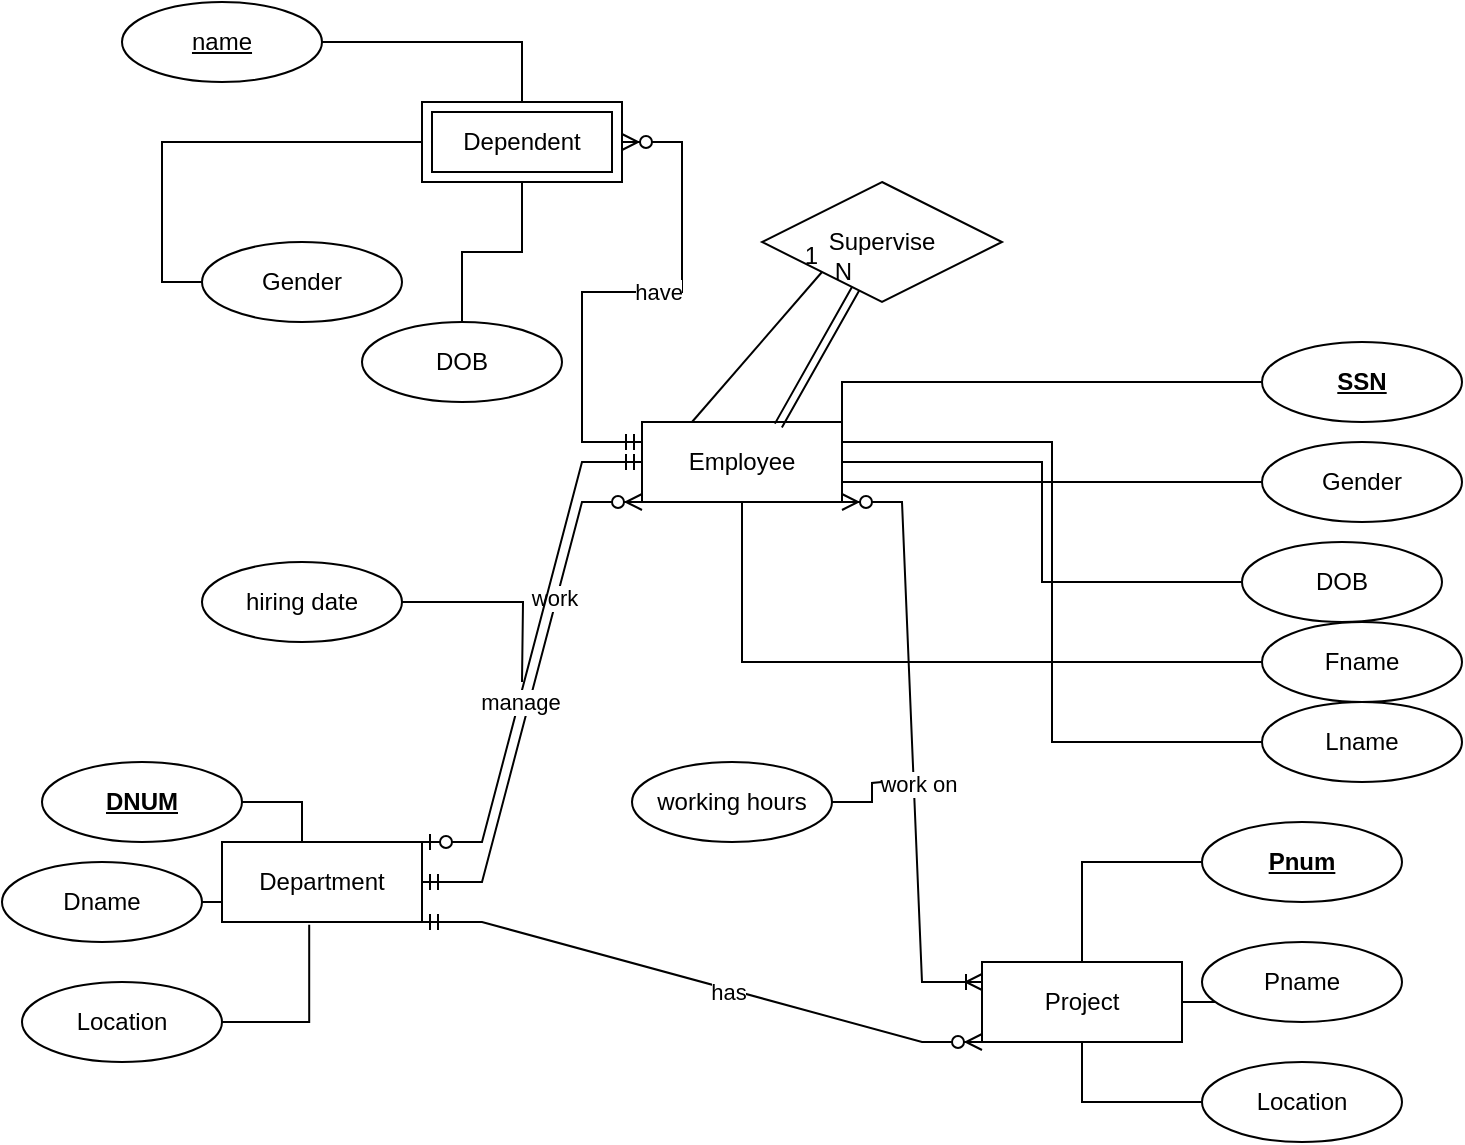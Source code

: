 <mxfile version="28.0.3">
  <diagram name="Page-1" id="mAvck4eln_kIOhsFe7vk">
    <mxGraphModel dx="1281" dy="1714" grid="1" gridSize="10" guides="1" tooltips="1" connect="1" arrows="1" fold="1" page="1" pageScale="1" pageWidth="850" pageHeight="1100" math="0" shadow="0">
      <root>
        <mxCell id="0" />
        <mxCell id="1" parent="0" />
        <mxCell id="8D5wpEnWxcNjc1rN4_bp-1" value="Employee" style="whiteSpace=wrap;html=1;align=center;" parent="1" vertex="1">
          <mxGeometry x="430" y="200" width="100" height="40" as="geometry" />
        </mxCell>
        <mxCell id="8D5wpEnWxcNjc1rN4_bp-2" value="Department" style="whiteSpace=wrap;html=1;align=center;" parent="1" vertex="1">
          <mxGeometry x="220" y="410" width="100" height="40" as="geometry" />
        </mxCell>
        <mxCell id="8D5wpEnWxcNjc1rN4_bp-55" style="edgeStyle=orthogonalEdgeStyle;rounded=0;orthogonalLoop=1;jettySize=auto;html=1;exitX=0;exitY=0.5;exitDx=0;exitDy=0;entryX=1;entryY=0.25;entryDx=0;entryDy=0;endArrow=none;endFill=0;" parent="1" source="8D5wpEnWxcNjc1rN4_bp-4" target="8D5wpEnWxcNjc1rN4_bp-1" edge="1">
          <mxGeometry relative="1" as="geometry" />
        </mxCell>
        <mxCell id="8D5wpEnWxcNjc1rN4_bp-4" value="Gender" style="ellipse;whiteSpace=wrap;html=1;align=center;" parent="1" vertex="1">
          <mxGeometry x="740" y="210" width="100" height="40" as="geometry" />
        </mxCell>
        <mxCell id="8D5wpEnWxcNjc1rN4_bp-56" style="edgeStyle=orthogonalEdgeStyle;rounded=0;orthogonalLoop=1;jettySize=auto;html=1;exitX=0;exitY=0.5;exitDx=0;exitDy=0;entryX=1;entryY=0.5;entryDx=0;entryDy=0;endArrow=none;endFill=0;" parent="1" source="8D5wpEnWxcNjc1rN4_bp-5" target="8D5wpEnWxcNjc1rN4_bp-1" edge="1">
          <mxGeometry relative="1" as="geometry" />
        </mxCell>
        <mxCell id="8D5wpEnWxcNjc1rN4_bp-5" value="DOB" style="ellipse;whiteSpace=wrap;html=1;align=center;" parent="1" vertex="1">
          <mxGeometry x="730" y="260" width="100" height="40" as="geometry" />
        </mxCell>
        <mxCell id="8D5wpEnWxcNjc1rN4_bp-58" value="" style="edgeStyle=orthogonalEdgeStyle;rounded=0;orthogonalLoop=1;jettySize=auto;html=1;endArrow=none;endFill=0;" parent="1" source="8D5wpEnWxcNjc1rN4_bp-6" target="8D5wpEnWxcNjc1rN4_bp-1" edge="1">
          <mxGeometry relative="1" as="geometry" />
        </mxCell>
        <mxCell id="8D5wpEnWxcNjc1rN4_bp-6" value="Fname" style="ellipse;whiteSpace=wrap;html=1;align=center;" parent="1" vertex="1">
          <mxGeometry x="740" y="300" width="100" height="40" as="geometry" />
        </mxCell>
        <mxCell id="8D5wpEnWxcNjc1rN4_bp-54" style="edgeStyle=orthogonalEdgeStyle;rounded=0;orthogonalLoop=1;jettySize=auto;html=1;entryX=1;entryY=0;entryDx=0;entryDy=0;endArrow=none;endFill=0;" parent="1" source="8D5wpEnWxcNjc1rN4_bp-7" target="8D5wpEnWxcNjc1rN4_bp-1" edge="1">
          <mxGeometry relative="1" as="geometry" />
        </mxCell>
        <mxCell id="8D5wpEnWxcNjc1rN4_bp-7" value="&lt;b&gt;&lt;u&gt;SSN&lt;/u&gt;&lt;/b&gt;" style="ellipse;whiteSpace=wrap;html=1;align=center;" parent="1" vertex="1">
          <mxGeometry x="740" y="160" width="100" height="40" as="geometry" />
        </mxCell>
        <mxCell id="8D5wpEnWxcNjc1rN4_bp-57" style="edgeStyle=orthogonalEdgeStyle;rounded=0;orthogonalLoop=1;jettySize=auto;html=1;entryX=1;entryY=0.75;entryDx=0;entryDy=0;endArrow=none;endFill=0;" parent="1" source="8D5wpEnWxcNjc1rN4_bp-8" target="8D5wpEnWxcNjc1rN4_bp-1" edge="1">
          <mxGeometry relative="1" as="geometry" />
        </mxCell>
        <mxCell id="8D5wpEnWxcNjc1rN4_bp-8" value="Lname" style="ellipse;whiteSpace=wrap;html=1;align=center;" parent="1" vertex="1">
          <mxGeometry x="740" y="340" width="100" height="40" as="geometry" />
        </mxCell>
        <mxCell id="8D5wpEnWxcNjc1rN4_bp-15" value="&lt;u&gt;&lt;b&gt;DNUM&lt;/b&gt;&lt;/u&gt;" style="ellipse;whiteSpace=wrap;html=1;align=center;" parent="1" vertex="1">
          <mxGeometry x="130" y="370" width="100" height="40" as="geometry" />
        </mxCell>
        <mxCell id="8D5wpEnWxcNjc1rN4_bp-19" style="edgeStyle=orthogonalEdgeStyle;rounded=0;orthogonalLoop=1;jettySize=auto;html=1;exitX=1;exitY=0.5;exitDx=0;exitDy=0;entryX=0;entryY=0.5;entryDx=0;entryDy=0;endArrow=none;endFill=0;" parent="1" source="8D5wpEnWxcNjc1rN4_bp-16" target="8D5wpEnWxcNjc1rN4_bp-2" edge="1">
          <mxGeometry relative="1" as="geometry" />
        </mxCell>
        <mxCell id="8D5wpEnWxcNjc1rN4_bp-16" value="Dname" style="ellipse;whiteSpace=wrap;html=1;align=center;" parent="1" vertex="1">
          <mxGeometry x="110" y="420" width="100" height="40" as="geometry" />
        </mxCell>
        <mxCell id="8D5wpEnWxcNjc1rN4_bp-17" value="Location" style="ellipse;whiteSpace=wrap;html=1;align=center;" parent="1" vertex="1">
          <mxGeometry x="120" y="480" width="100" height="40" as="geometry" />
        </mxCell>
        <mxCell id="8D5wpEnWxcNjc1rN4_bp-18" style="edgeStyle=orthogonalEdgeStyle;rounded=0;orthogonalLoop=1;jettySize=auto;html=1;exitX=1;exitY=0.5;exitDx=0;exitDy=0;entryX=0.4;entryY=0;entryDx=0;entryDy=0;entryPerimeter=0;endArrow=none;endFill=0;" parent="1" source="8D5wpEnWxcNjc1rN4_bp-15" target="8D5wpEnWxcNjc1rN4_bp-2" edge="1">
          <mxGeometry relative="1" as="geometry" />
        </mxCell>
        <mxCell id="8D5wpEnWxcNjc1rN4_bp-20" style="edgeStyle=orthogonalEdgeStyle;rounded=0;orthogonalLoop=1;jettySize=auto;html=1;exitX=1;exitY=0.5;exitDx=0;exitDy=0;entryX=0.436;entryY=1.035;entryDx=0;entryDy=0;entryPerimeter=0;endArrow=none;endFill=0;" parent="1" source="8D5wpEnWxcNjc1rN4_bp-17" target="8D5wpEnWxcNjc1rN4_bp-2" edge="1">
          <mxGeometry relative="1" as="geometry" />
        </mxCell>
        <mxCell id="8D5wpEnWxcNjc1rN4_bp-28" style="edgeStyle=orthogonalEdgeStyle;rounded=0;orthogonalLoop=1;jettySize=auto;html=1;entryX=0;entryY=0.5;entryDx=0;entryDy=0;endArrow=none;endFill=0;" parent="1" source="8D5wpEnWxcNjc1rN4_bp-21" target="8D5wpEnWxcNjc1rN4_bp-26" edge="1">
          <mxGeometry relative="1" as="geometry" />
        </mxCell>
        <mxCell id="8D5wpEnWxcNjc1rN4_bp-21" value="Project" style="whiteSpace=wrap;html=1;align=center;direction=east;flipH=1;" parent="1" vertex="1">
          <mxGeometry x="600" y="470" width="100" height="40" as="geometry" />
        </mxCell>
        <mxCell id="8D5wpEnWxcNjc1rN4_bp-31" style="edgeStyle=orthogonalEdgeStyle;rounded=0;orthogonalLoop=1;jettySize=auto;html=1;exitX=0;exitY=0.5;exitDx=0;exitDy=0;entryX=0.5;entryY=0;entryDx=0;entryDy=0;endArrow=none;endFill=0;" parent="1" source="8D5wpEnWxcNjc1rN4_bp-25" target="8D5wpEnWxcNjc1rN4_bp-21" edge="1">
          <mxGeometry relative="1" as="geometry" />
        </mxCell>
        <mxCell id="8D5wpEnWxcNjc1rN4_bp-25" value="&lt;u&gt;&lt;b&gt;Pnum&lt;/b&gt;&lt;/u&gt;" style="ellipse;whiteSpace=wrap;html=1;align=center;" parent="1" vertex="1">
          <mxGeometry x="710" y="400" width="100" height="40" as="geometry" />
        </mxCell>
        <mxCell id="8D5wpEnWxcNjc1rN4_bp-26" value="Pname" style="ellipse;whiteSpace=wrap;html=1;align=center;" parent="1" vertex="1">
          <mxGeometry x="710" y="460" width="100" height="40" as="geometry" />
        </mxCell>
        <mxCell id="8D5wpEnWxcNjc1rN4_bp-32" style="edgeStyle=orthogonalEdgeStyle;rounded=0;orthogonalLoop=1;jettySize=auto;html=1;entryX=0.5;entryY=1;entryDx=0;entryDy=0;endArrow=none;endFill=0;" parent="1" source="8D5wpEnWxcNjc1rN4_bp-27" target="8D5wpEnWxcNjc1rN4_bp-21" edge="1">
          <mxGeometry relative="1" as="geometry" />
        </mxCell>
        <mxCell id="8D5wpEnWxcNjc1rN4_bp-27" value="Location" style="ellipse;whiteSpace=wrap;html=1;align=center;" parent="1" vertex="1">
          <mxGeometry x="710" y="520" width="100" height="40" as="geometry" />
        </mxCell>
        <mxCell id="8D5wpEnWxcNjc1rN4_bp-37" value="" style="edgeStyle=orthogonalEdgeStyle;rounded=0;orthogonalLoop=1;jettySize=auto;html=1;endArrow=none;endFill=0;" parent="1" source="8D5wpEnWxcNjc1rN4_bp-33" target="8D5wpEnWxcNjc1rN4_bp-36" edge="1">
          <mxGeometry relative="1" as="geometry" />
        </mxCell>
        <mxCell id="8D5wpEnWxcNjc1rN4_bp-39" style="edgeStyle=orthogonalEdgeStyle;rounded=0;orthogonalLoop=1;jettySize=auto;html=1;entryX=0;entryY=0.5;entryDx=0;entryDy=0;endArrow=none;endFill=0;" parent="1" source="8D5wpEnWxcNjc1rN4_bp-33" target="8D5wpEnWxcNjc1rN4_bp-38" edge="1">
          <mxGeometry relative="1" as="geometry" />
        </mxCell>
        <mxCell id="8D5wpEnWxcNjc1rN4_bp-33" value="Dependent" style="shape=ext;margin=3;double=1;whiteSpace=wrap;html=1;align=center;" parent="1" vertex="1">
          <mxGeometry x="320" y="40" width="100" height="40" as="geometry" />
        </mxCell>
        <mxCell id="8D5wpEnWxcNjc1rN4_bp-35" style="edgeStyle=orthogonalEdgeStyle;rounded=0;orthogonalLoop=1;jettySize=auto;html=1;entryX=0.5;entryY=0;entryDx=0;entryDy=0;endArrow=none;endFill=0;" parent="1" source="8D5wpEnWxcNjc1rN4_bp-34" target="8D5wpEnWxcNjc1rN4_bp-33" edge="1">
          <mxGeometry relative="1" as="geometry" />
        </mxCell>
        <mxCell id="8D5wpEnWxcNjc1rN4_bp-34" value="name" style="ellipse;whiteSpace=wrap;html=1;align=center;fontStyle=4;" parent="1" vertex="1">
          <mxGeometry x="170" y="-10" width="100" height="40" as="geometry" />
        </mxCell>
        <mxCell id="8D5wpEnWxcNjc1rN4_bp-36" value="DOB" style="ellipse;whiteSpace=wrap;html=1;align=center;" parent="1" vertex="1">
          <mxGeometry x="290" y="150" width="100" height="40" as="geometry" />
        </mxCell>
        <mxCell id="8D5wpEnWxcNjc1rN4_bp-38" value="Gender" style="ellipse;whiteSpace=wrap;html=1;align=center;" parent="1" vertex="1">
          <mxGeometry x="210" y="110" width="100" height="40" as="geometry" />
        </mxCell>
        <mxCell id="-wpTvhMCZ5iUPYSUTxhk-17" style="edgeStyle=orthogonalEdgeStyle;rounded=0;orthogonalLoop=1;jettySize=auto;html=1;endArrow=none;endFill=0;" parent="1" source="8D5wpEnWxcNjc1rN4_bp-47" edge="1">
          <mxGeometry relative="1" as="geometry">
            <mxPoint x="370" y="330" as="targetPoint" />
          </mxGeometry>
        </mxCell>
        <mxCell id="8D5wpEnWxcNjc1rN4_bp-47" value="hiring date" style="ellipse;whiteSpace=wrap;html=1;align=center;" parent="1" vertex="1">
          <mxGeometry x="210" y="270" width="100" height="40" as="geometry" />
        </mxCell>
        <mxCell id="-wpTvhMCZ5iUPYSUTxhk-2" value="" style="edgeStyle=entityRelationEdgeStyle;fontSize=12;html=1;endArrow=ERzeroToMany;startArrow=ERmandOne;rounded=0;exitX=1;exitY=0.5;exitDx=0;exitDy=0;entryX=0;entryY=1;entryDx=0;entryDy=0;" parent="1" source="8D5wpEnWxcNjc1rN4_bp-2" target="8D5wpEnWxcNjc1rN4_bp-1" edge="1">
          <mxGeometry width="100" height="100" relative="1" as="geometry">
            <mxPoint x="257.5" y="460" as="sourcePoint" />
            <mxPoint x="500" y="20" as="targetPoint" />
            <Array as="points">
              <mxPoint x="367.5" y="550" />
              <mxPoint x="297.5" y="530" />
            </Array>
          </mxGeometry>
        </mxCell>
        <mxCell id="-wpTvhMCZ5iUPYSUTxhk-7" value="work" style="edgeLabel;html=1;align=center;verticalAlign=middle;resizable=0;points=[];" parent="-wpTvhMCZ5iUPYSUTxhk-2" vertex="1" connectable="0">
          <mxGeometry x="0.381" y="2" relative="1" as="geometry">
            <mxPoint as="offset" />
          </mxGeometry>
        </mxCell>
        <mxCell id="-wpTvhMCZ5iUPYSUTxhk-4" value="" style="edgeStyle=entityRelationEdgeStyle;fontSize=12;html=1;endArrow=ERzeroToOne;startArrow=ERmandOne;rounded=0;exitX=0;exitY=0.5;exitDx=0;exitDy=0;entryX=1;entryY=0;entryDx=0;entryDy=0;" parent="1" source="8D5wpEnWxcNjc1rN4_bp-1" target="8D5wpEnWxcNjc1rN4_bp-2" edge="1">
          <mxGeometry width="100" height="100" relative="1" as="geometry">
            <mxPoint x="300" y="360" as="sourcePoint" />
            <mxPoint x="400" y="460" as="targetPoint" />
          </mxGeometry>
        </mxCell>
        <mxCell id="-wpTvhMCZ5iUPYSUTxhk-5" value="manage" style="edgeLabel;html=1;align=center;verticalAlign=middle;resizable=0;points=[];" parent="-wpTvhMCZ5iUPYSUTxhk-4" vertex="1" connectable="0">
          <mxGeometry x="0.194" relative="1" as="geometry">
            <mxPoint y="1" as="offset" />
          </mxGeometry>
        </mxCell>
        <mxCell id="-wpTvhMCZ5iUPYSUTxhk-8" value="" style="edgeStyle=entityRelationEdgeStyle;fontSize=12;html=1;endArrow=ERzeroToMany;startArrow=ERmandOne;rounded=0;exitX=1;exitY=1;exitDx=0;exitDy=0;entryX=0;entryY=1;entryDx=0;entryDy=0;" parent="1" source="8D5wpEnWxcNjc1rN4_bp-2" target="8D5wpEnWxcNjc1rN4_bp-21" edge="1">
          <mxGeometry width="100" height="100" relative="1" as="geometry">
            <mxPoint x="410" y="690" as="sourcePoint" />
            <mxPoint x="612.5" y="480" as="targetPoint" />
            <Array as="points">
              <mxPoint x="520" y="780" />
              <mxPoint x="450" y="760" />
            </Array>
          </mxGeometry>
        </mxCell>
        <mxCell id="-wpTvhMCZ5iUPYSUTxhk-10" value="has" style="edgeLabel;html=1;align=center;verticalAlign=middle;resizable=0;points=[];" parent="-wpTvhMCZ5iUPYSUTxhk-8" vertex="1" connectable="0">
          <mxGeometry x="0.095" y="-1" relative="1" as="geometry">
            <mxPoint as="offset" />
          </mxGeometry>
        </mxCell>
        <mxCell id="-wpTvhMCZ5iUPYSUTxhk-11" value="" style="edgeStyle=entityRelationEdgeStyle;fontSize=12;html=1;endArrow=ERoneToMany;startArrow=ERzeroToMany;rounded=0;entryX=0;entryY=0.25;entryDx=0;entryDy=0;exitX=1;exitY=1;exitDx=0;exitDy=0;" parent="1" source="8D5wpEnWxcNjc1rN4_bp-1" target="8D5wpEnWxcNjc1rN4_bp-21" edge="1">
          <mxGeometry width="100" height="100" relative="1" as="geometry">
            <mxPoint x="510" y="410" as="sourcePoint" />
            <mxPoint x="620" y="700" as="targetPoint" />
            <Array as="points">
              <mxPoint x="515" y="520" />
              <mxPoint x="510" y="430" />
            </Array>
          </mxGeometry>
        </mxCell>
        <mxCell id="-wpTvhMCZ5iUPYSUTxhk-13" value="work on" style="edgeLabel;html=1;align=center;verticalAlign=middle;resizable=0;points=[];" parent="-wpTvhMCZ5iUPYSUTxhk-11" vertex="1" connectable="0">
          <mxGeometry x="0.137" y="2" relative="1" as="geometry">
            <mxPoint as="offset" />
          </mxGeometry>
        </mxCell>
        <mxCell id="-wpTvhMCZ5iUPYSUTxhk-16" style="edgeStyle=orthogonalEdgeStyle;rounded=0;orthogonalLoop=1;jettySize=auto;html=1;endArrow=none;endFill=0;" parent="1" source="-wpTvhMCZ5iUPYSUTxhk-14" edge="1">
          <mxGeometry relative="1" as="geometry">
            <mxPoint x="550" y="380" as="targetPoint" />
          </mxGeometry>
        </mxCell>
        <mxCell id="-wpTvhMCZ5iUPYSUTxhk-14" value="working hours" style="ellipse;whiteSpace=wrap;html=1;align=center;" parent="1" vertex="1">
          <mxGeometry x="425" y="370" width="100" height="40" as="geometry" />
        </mxCell>
        <mxCell id="-wpTvhMCZ5iUPYSUTxhk-18" value="" style="edgeStyle=entityRelationEdgeStyle;fontSize=12;html=1;endArrow=ERzeroToMany;startArrow=ERmandOne;rounded=0;exitX=0;exitY=0.25;exitDx=0;exitDy=0;entryX=1;entryY=0.5;entryDx=0;entryDy=0;" parent="1" source="8D5wpEnWxcNjc1rN4_bp-1" target="8D5wpEnWxcNjc1rN4_bp-33" edge="1">
          <mxGeometry width="100" height="100" relative="1" as="geometry">
            <mxPoint x="450" y="150" as="sourcePoint" />
            <mxPoint x="550" y="50" as="targetPoint" />
            <Array as="points">
              <mxPoint x="500" y="90" />
            </Array>
          </mxGeometry>
        </mxCell>
        <mxCell id="-wpTvhMCZ5iUPYSUTxhk-20" value="have" style="edgeLabel;html=1;align=center;verticalAlign=middle;resizable=0;points=[];" parent="-wpTvhMCZ5iUPYSUTxhk-18" vertex="1" connectable="0">
          <mxGeometry x="0.099" relative="1" as="geometry">
            <mxPoint as="offset" />
          </mxGeometry>
        </mxCell>
        <mxCell id="ofu2pxZ7LSitEk429YK3-4" value="Supervise" style="shape=rhombus;perimeter=rhombusPerimeter;whiteSpace=wrap;html=1;align=center;" vertex="1" parent="1">
          <mxGeometry x="490" y="80" width="120" height="60" as="geometry" />
        </mxCell>
        <mxCell id="ofu2pxZ7LSitEk429YK3-5" value="" style="endArrow=none;html=1;rounded=0;fontSize=12;startSize=8;endSize=8;curved=1;exitX=0.25;exitY=0;exitDx=0;exitDy=0;entryX=0;entryY=1;entryDx=0;entryDy=0;" edge="1" parent="1" source="8D5wpEnWxcNjc1rN4_bp-1" target="ofu2pxZ7LSitEk429YK3-4">
          <mxGeometry relative="1" as="geometry">
            <mxPoint x="570" y="240" as="sourcePoint" />
            <mxPoint x="730" y="240" as="targetPoint" />
          </mxGeometry>
        </mxCell>
        <mxCell id="ofu2pxZ7LSitEk429YK3-6" value="1" style="resizable=0;html=1;whiteSpace=wrap;align=right;verticalAlign=bottom;" connectable="0" vertex="1" parent="ofu2pxZ7LSitEk429YK3-5">
          <mxGeometry x="1" relative="1" as="geometry" />
        </mxCell>
        <mxCell id="ofu2pxZ7LSitEk429YK3-9" value="" style="shape=link;html=1;rounded=0;fontSize=12;startSize=8;endSize=8;curved=1;exitX=0.682;exitY=0.045;exitDx=0;exitDy=0;exitPerimeter=0;" edge="1" parent="1" source="8D5wpEnWxcNjc1rN4_bp-1" target="ofu2pxZ7LSitEk429YK3-4">
          <mxGeometry relative="1" as="geometry">
            <mxPoint x="570" y="240" as="sourcePoint" />
            <mxPoint x="730" y="240" as="targetPoint" />
          </mxGeometry>
        </mxCell>
        <mxCell id="ofu2pxZ7LSitEk429YK3-10" value="N" style="resizable=0;html=1;whiteSpace=wrap;align=right;verticalAlign=bottom;" connectable="0" vertex="1" parent="ofu2pxZ7LSitEk429YK3-9">
          <mxGeometry x="1" relative="1" as="geometry" />
        </mxCell>
      </root>
    </mxGraphModel>
  </diagram>
</mxfile>
